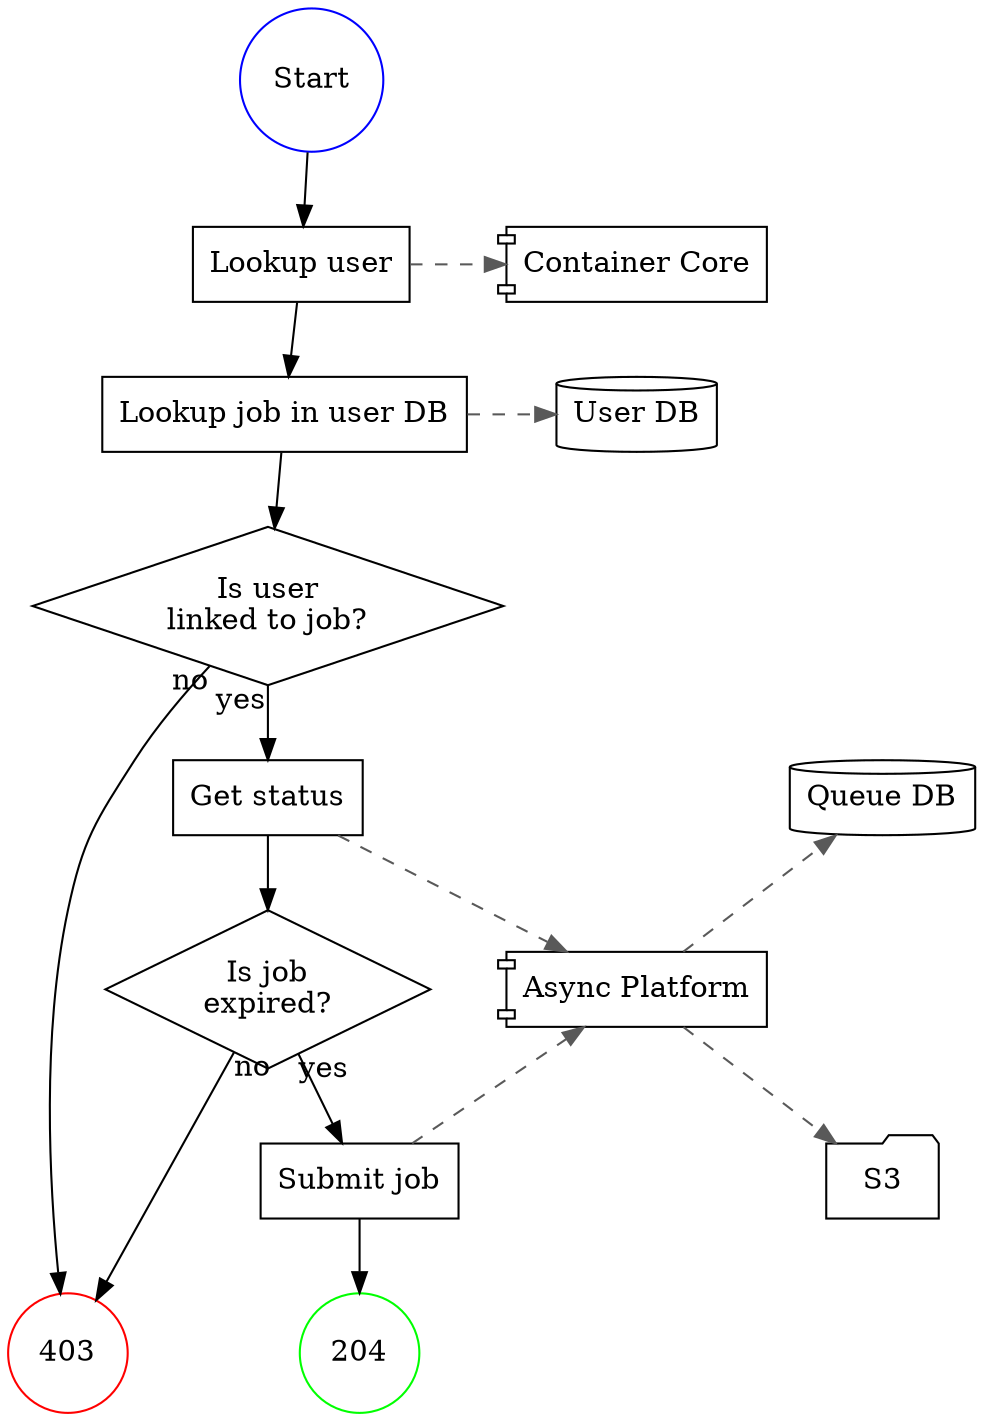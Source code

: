 digraph {
  graph [nodesep=0.5]

  #
  # Node Definitions
  #

  # Ends
  {
    node [shape="circle"]
    start [label="Start", color="blue"]
    {
      rank="max"
      204 [color="green"]
      403 [color="red"]
    }
  }

  # Components
  {
    node [shape="component"]
    containerCore [label="Container Core"]
    asyncPlatform [label="Async Platform"]
  }

  # Databases
  {
    node [shape="cylinder"]
    oracle [label="User DB"]
    postgres [label="Queue DB"]
  }

  # File Systems
  {
    node [shape="folder"]
    s3 [label="S3"]
  }

  # Processes
  {
    node [shape="rectangle"]
    lookupUser [label="Lookup user"]
    lookupJob1 [label="Lookup job in user DB"]
    lookupJob2 [label="Get status"]
    submitJob  [label="Submit job"]
  }

  # Decisions
  {
    node [shape="diamond"]
    isUserLinkedToJob [label="Is user\nlinked to job?"]
    isJobExpired      [label="Is job\nexpired?"]
  }

  # Layout
  {
    node [shape="point", color="white"]
    A
    B
    C
    D
  }

  #
  # Edge Definitions
  #

  # Process

  start -> lookupUser
  lookupUser -> lookupJob1
  lookupJob1 -> isUserLinkedToJob
  isUserLinkedToJob -> 403 [taillabel="no"]
  isUserLinkedToJob -> lookupJob2 [taillabel="yes"]
  lookupJob2 -> isJobExpired
  isJobExpired -> 403 [taillabel="no"]
  isJobExpired -> submitJob [taillabel="yes"]
  submitJob -> 204

  # Component Links

  {
    edge [constraint=false, color="gray35", style="dashed"]
    lookupUser -> containerCore
    lookupJob1 -> oracle
    lookupJob2 -> asyncPlatform
    submitJob  -> asyncPlatform
    asyncPlatform -> postgres
    asyncPlatform -> s3
  }

  # Layout Links

  {
    edge [style="invis"]
    
    start -> A -> B -> C -> D

    C
    -> containerCore
    -> oracle
    -> asyncPlatform

    D
    -> postgres
    -> s3
  }

  #
  # Layout Positioning
  #
  { rank=same; start; A; B; C; D }
  { rank=same; lookupUser; containerCore }
  { rank=same; lookupJob1; oracle }
  { rank=same; asyncPlatform; isJobExpired }
  { rank=same; lookupJob2; postgres }
  { rank=same; submitJob; s3 }
}